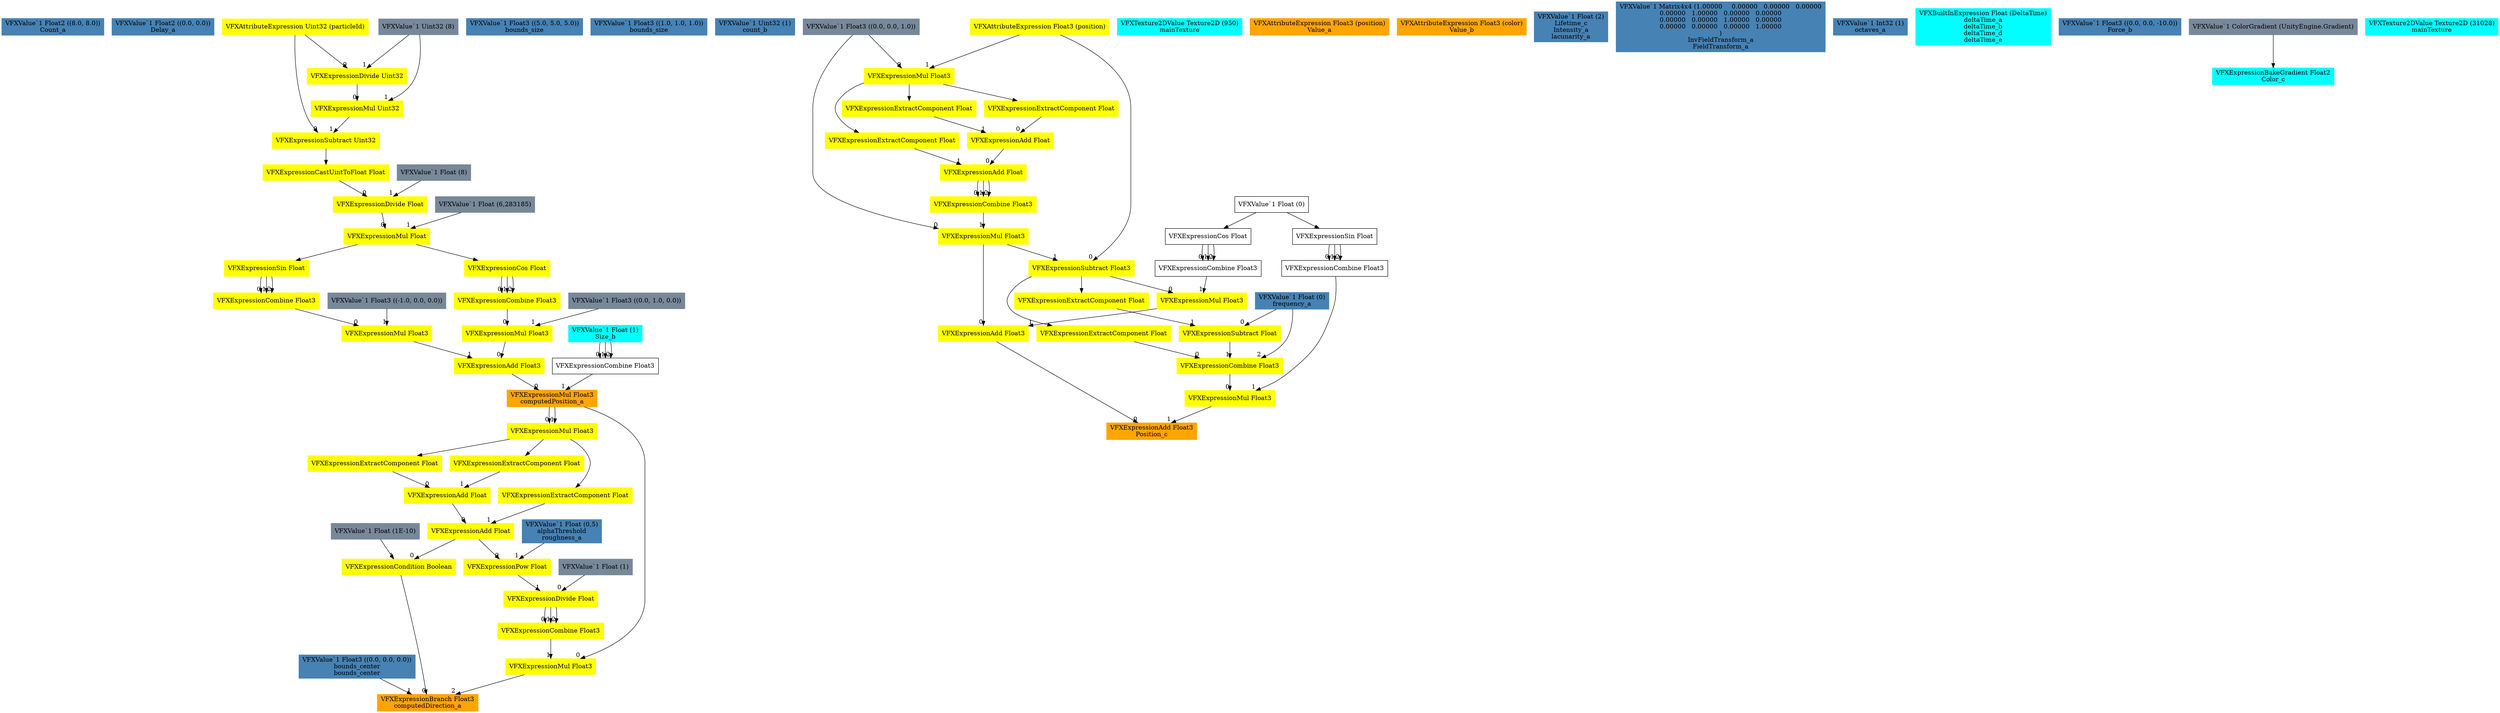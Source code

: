 digraph G {
node0 [shape="box" color="steelblue" style="filled" label="VFXValue`1 Float2 ((8.0, 8.0))
Count_a"]
node1 [shape="box" color="steelblue" style="filled" label="VFXValue`1 Float2 ((0.0, 0.0))
Delay_a"]
node2 [shape="box" color="steelblue" style="filled" label="VFXValue`1 Float3 ((0.0, 0.0, 0.0))
bounds_center
bounds_center"]
node3 [shape="box" color="steelblue" style="filled" label="VFXValue`1 Float3 ((5.0, 5.0, 5.0))
bounds_size"]
node4 [shape="box" color="steelblue" style="filled" label="VFXValue`1 Float3 ((1.0, 1.0, 1.0))
bounds_size"]
node5 [shape="box" color="orange" style="filled" label="VFXExpressionMul Float3
computedPosition_a"]
node6 [shape="box" color="yellow" style="filled" label="VFXExpressionAdd Float3"]
node7 [shape="box" color="yellow" style="filled" label="VFXExpressionMul Float3"]
node8 [shape="box" color="yellow" style="filled" label="VFXExpressionCombine Float3"]
node9 [shape="box" color="yellow" style="filled" label="VFXExpressionCos Float"]
node10 [shape="box" color="yellow" style="filled" label="VFXExpressionMul Float"]
node11 [shape="box" color="yellow" style="filled" label="VFXExpressionDivide Float"]
node12 [shape="box" color="yellow" style="filled" label="VFXExpressionCastUintToFloat Float"]
node13 [shape="box" color="yellow" style="filled" label="VFXExpressionSubtract Uint32"]
node14 [shape="box" color="yellow" style="filled" label="VFXAttributeExpression Uint32 (particleId)"]
node15 [shape="box" color="yellow" style="filled" label="VFXExpressionMul Uint32"]
node16 [shape="box" color="yellow" style="filled" label="VFXExpressionDivide Uint32"]
node17 [shape="box" color="lightslategray" style="filled" label="VFXValue`1 Uint32 (8)"]
node18 [shape="box" color="lightslategray" style="filled" label="VFXValue`1 Float (8)"]
node19 [shape="box" color="lightslategray" style="filled" label="VFXValue`1 Float (6,283185)"]
node20 [shape="box" color="lightslategray" style="filled" label="VFXValue`1 Float3 ((0.0, 1.0, 0.0))"]
node21 [shape="box" color="yellow" style="filled" label="VFXExpressionMul Float3"]
node22 [shape="box" color="yellow" style="filled" label="VFXExpressionCombine Float3"]
node23 [shape="box" color="yellow" style="filled" label="VFXExpressionSin Float"]
node24 [shape="box" color="lightslategray" style="filled" label="VFXValue`1 Float3 ((-1.0, 0.0, 0.0))"]
node25 [shape="box" label="VFXExpressionCombine Float3"]
node26 [shape="box" color="cyan" style="filled" label="VFXValue`1 Float (1)
Size_b"]
node27 [shape="box" color="orange" style="filled" label="VFXExpressionBranch Float3
computedDirection_a"]
node28 [shape="box" color="yellow" style="filled" label="VFXExpressionCondition Boolean"]
node29 [shape="box" color="yellow" style="filled" label="VFXExpressionAdd Float"]
node30 [shape="box" color="yellow" style="filled" label="VFXExpressionAdd Float"]
node31 [shape="box" color="yellow" style="filled" label="VFXExpressionExtractComponent Float"]
node32 [shape="box" color="yellow" style="filled" label="VFXExpressionMul Float3"]
node33 [shape="box" color="yellow" style="filled" label="VFXExpressionExtractComponent Float"]
node34 [shape="box" color="yellow" style="filled" label="VFXExpressionExtractComponent Float"]
node35 [shape="box" color="lightslategray" style="filled" label="VFXValue`1 Float (1E-10)"]
node36 [shape="box" color="yellow" style="filled" label="VFXExpressionMul Float3"]
node37 [shape="box" color="yellow" style="filled" label="VFXExpressionCombine Float3"]
node38 [shape="box" color="yellow" style="filled" label="VFXExpressionDivide Float"]
node39 [shape="box" color="lightslategray" style="filled" label="VFXValue`1 Float (1)"]
node40 [shape="box" color="yellow" style="filled" label="VFXExpressionPow Float"]
node41 [shape="box" color="steelblue" style="filled" label="VFXValue`1 Float (0,5)
alphaThreshold
roughness_a"]
node42 [shape="box" color="steelblue" style="filled" label="VFXValue`1 Uint32 (1)
count_b"]
node43 [shape="box" color="orange" style="filled" label="VFXExpressionAdd Float3
Position_c"]
node44 [shape="box" color="yellow" style="filled" label="VFXExpressionAdd Float3"]
node45 [shape="box" color="yellow" style="filled" label="VFXExpressionMul Float3"]
node46 [shape="box" color="lightslategray" style="filled" label="VFXValue`1 Float3 ((0.0, 0.0, 1.0))"]
node47 [shape="box" color="yellow" style="filled" label="VFXExpressionCombine Float3"]
node48 [shape="box" color="yellow" style="filled" label="VFXExpressionAdd Float"]
node49 [shape="box" color="yellow" style="filled" label="VFXExpressionAdd Float"]
node50 [shape="box" color="yellow" style="filled" label="VFXExpressionExtractComponent Float"]
node51 [shape="box" color="yellow" style="filled" label="VFXExpressionMul Float3"]
node52 [shape="box" color="yellow" style="filled" label="VFXAttributeExpression Float3 (position)"]
node53 [shape="box" color="yellow" style="filled" label="VFXExpressionExtractComponent Float"]
node54 [shape="box" color="yellow" style="filled" label="VFXExpressionExtractComponent Float"]
node55 [shape="box" color="yellow" style="filled" label="VFXExpressionMul Float3"]
node56 [shape="box" color="yellow" style="filled" label="VFXExpressionSubtract Float3"]
node57 [shape="box" label="VFXExpressionCombine Float3"]
node58 [shape="box" label="VFXExpressionCos Float"]
node59 [shape="box" label="VFXValue`1 Float (0)"]
node60 [shape="box" color="yellow" style="filled" label="VFXExpressionMul Float3"]
node61 [shape="box" color="yellow" style="filled" label="VFXExpressionCombine Float3"]
node62 [shape="box" color="yellow" style="filled" label="VFXExpressionExtractComponent Float"]
node63 [shape="box" color="yellow" style="filled" label="VFXExpressionSubtract Float"]
node64 [shape="box" color="steelblue" style="filled" label="VFXValue`1 Float (0)
frequency_a"]
node65 [shape="box" color="yellow" style="filled" label="VFXExpressionExtractComponent Float"]
node66 [shape="box" label="VFXExpressionCombine Float3"]
node67 [shape="box" label="VFXExpressionSin Float"]
node68 [shape="box" color="cyan" style="filled" label="VFXTexture2DValue Texture2D (950)
mainTexture"]
node69 [shape="box" color="orange" style="filled" label="VFXAttributeExpression Float3 (position)
Value_a"]
node70 [shape="box" color="orange" style="filled" label="VFXAttributeExpression Float3 (color)
Value_b"]
node71 [shape="box" color="steelblue" style="filled" label="VFXValue`1 Float (2)
Lifetime_c
Intensity_a
lacunarity_a"]
node72 [shape="box" color="steelblue" style="filled" label="VFXValue`1 Matrix4x4 (1.00000	0.00000	0.00000	0.00000
0.00000	1.00000	0.00000	0.00000
0.00000	0.00000	1.00000	0.00000
0.00000	0.00000	0.00000	1.00000
)
InvFieldTransform_a
FieldTransform_a"]
node73 [shape="box" color="steelblue" style="filled" label="VFXValue`1 Int32 (1)
octaves_a"]
node74 [shape="box" color="cyan" style="filled" label="VFXBuiltInExpression Float (DeltaTime)
deltaTime_a
deltaTime_b
deltaTime_d
deltaTime_e"]
node75 [shape="box" color="steelblue" style="filled" label="VFXValue`1 Float3 ((0.0, 0.0, -10.0))
Force_b"]
node76 [shape="box" color="cyan" style="filled" label="VFXExpressionBakeGradient Float2
Color_c"]
node77 [shape="box" color="lightslategray" style="filled" label="VFXValue`1 ColorGradient (UnityEngine.Gradient)"]
node78 [shape="box" color="cyan" style="filled" label="VFXTexture2DValue Texture2D (31028)
mainTexture"]
node6 -> node5 [headlabel="0"]
node25 -> node5 [headlabel="1"]
node7 -> node6 [headlabel="0"]
node21 -> node6 [headlabel="1"]
node8 -> node7 [headlabel="0"]
node20 -> node7 [headlabel="1"]
node9 -> node8 [headlabel="0"]
node9 -> node8 [headlabel="1"]
node9 -> node8 [headlabel="2"]
node10 -> node9 
node11 -> node10 [headlabel="0"]
node19 -> node10 [headlabel="1"]
node12 -> node11 [headlabel="0"]
node18 -> node11 [headlabel="1"]
node13 -> node12 
node14 -> node13 [headlabel="0"]
node15 -> node13 [headlabel="1"]
node16 -> node15 [headlabel="0"]
node17 -> node15 [headlabel="1"]
node14 -> node16 [headlabel="0"]
node17 -> node16 [headlabel="1"]
node22 -> node21 [headlabel="0"]
node24 -> node21 [headlabel="1"]
node23 -> node22 [headlabel="0"]
node23 -> node22 [headlabel="1"]
node23 -> node22 [headlabel="2"]
node10 -> node23 
node26 -> node25 [headlabel="0"]
node26 -> node25 [headlabel="1"]
node26 -> node25 [headlabel="2"]
node28 -> node27 [headlabel="0"]
node2 -> node27 [headlabel="1"]
node36 -> node27 [headlabel="2"]
node29 -> node28 [headlabel="0"]
node35 -> node28 [headlabel="1"]
node30 -> node29 [headlabel="0"]
node34 -> node29 [headlabel="1"]
node31 -> node30 [headlabel="0"]
node33 -> node30 [headlabel="1"]
node32 -> node31 
node5 -> node32 [headlabel="0"]
node5 -> node32 [headlabel="1"]
node32 -> node33 
node32 -> node34 
node5 -> node36 [headlabel="0"]
node37 -> node36 [headlabel="1"]
node38 -> node37 [headlabel="0"]
node38 -> node37 [headlabel="1"]
node38 -> node37 [headlabel="2"]
node39 -> node38 [headlabel="0"]
node40 -> node38 [headlabel="1"]
node29 -> node40 [headlabel="0"]
node41 -> node40 [headlabel="1"]
node44 -> node43 [headlabel="0"]
node60 -> node43 [headlabel="1"]
node45 -> node44 [headlabel="0"]
node55 -> node44 [headlabel="1"]
node46 -> node45 [headlabel="0"]
node47 -> node45 [headlabel="1"]
node48 -> node47 [headlabel="0"]
node48 -> node47 [headlabel="1"]
node48 -> node47 [headlabel="2"]
node49 -> node48 [headlabel="0"]
node54 -> node48 [headlabel="1"]
node50 -> node49 [headlabel="0"]
node53 -> node49 [headlabel="1"]
node51 -> node50 
node46 -> node51 [headlabel="0"]
node52 -> node51 [headlabel="1"]
node51 -> node53 
node51 -> node54 
node56 -> node55 [headlabel="0"]
node57 -> node55 [headlabel="1"]
node52 -> node56 [headlabel="0"]
node45 -> node56 [headlabel="1"]
node58 -> node57 [headlabel="0"]
node58 -> node57 [headlabel="1"]
node58 -> node57 [headlabel="2"]
node59 -> node58 
node61 -> node60 [headlabel="0"]
node66 -> node60 [headlabel="1"]
node62 -> node61 [headlabel="0"]
node63 -> node61 [headlabel="1"]
node64 -> node61 [headlabel="2"]
node56 -> node62 
node64 -> node63 [headlabel="0"]
node65 -> node63 [headlabel="1"]
node56 -> node65 
node67 -> node66 [headlabel="0"]
node67 -> node66 [headlabel="1"]
node67 -> node66 [headlabel="2"]
node59 -> node67 
node77 -> node76 
}
